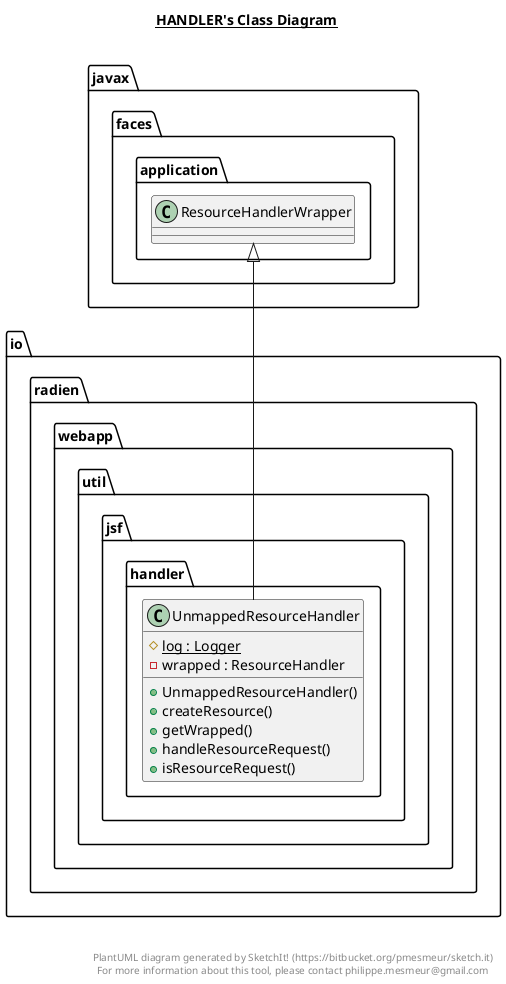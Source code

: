 @startuml

title __HANDLER's Class Diagram__\n

  namespace io.radien.webapp {
    namespace util {
      namespace jsf.handler {
        class io.radien.webapp.util.jsf.handler.UnmappedResourceHandler {
            {static} # log : Logger
            - wrapped : ResourceHandler
            + UnmappedResourceHandler()
            + createResource()
            + getWrapped()
            + handleResourceRequest()
            + isResourceRequest()
        }
      }
    }
  }
  

  io.radien.webapp.util.jsf.handler.UnmappedResourceHandler -up-|> javax.faces.application.ResourceHandlerWrapper


right footer


PlantUML diagram generated by SketchIt! (https://bitbucket.org/pmesmeur/sketch.it)
For more information about this tool, please contact philippe.mesmeur@gmail.com
endfooter

@enduml
